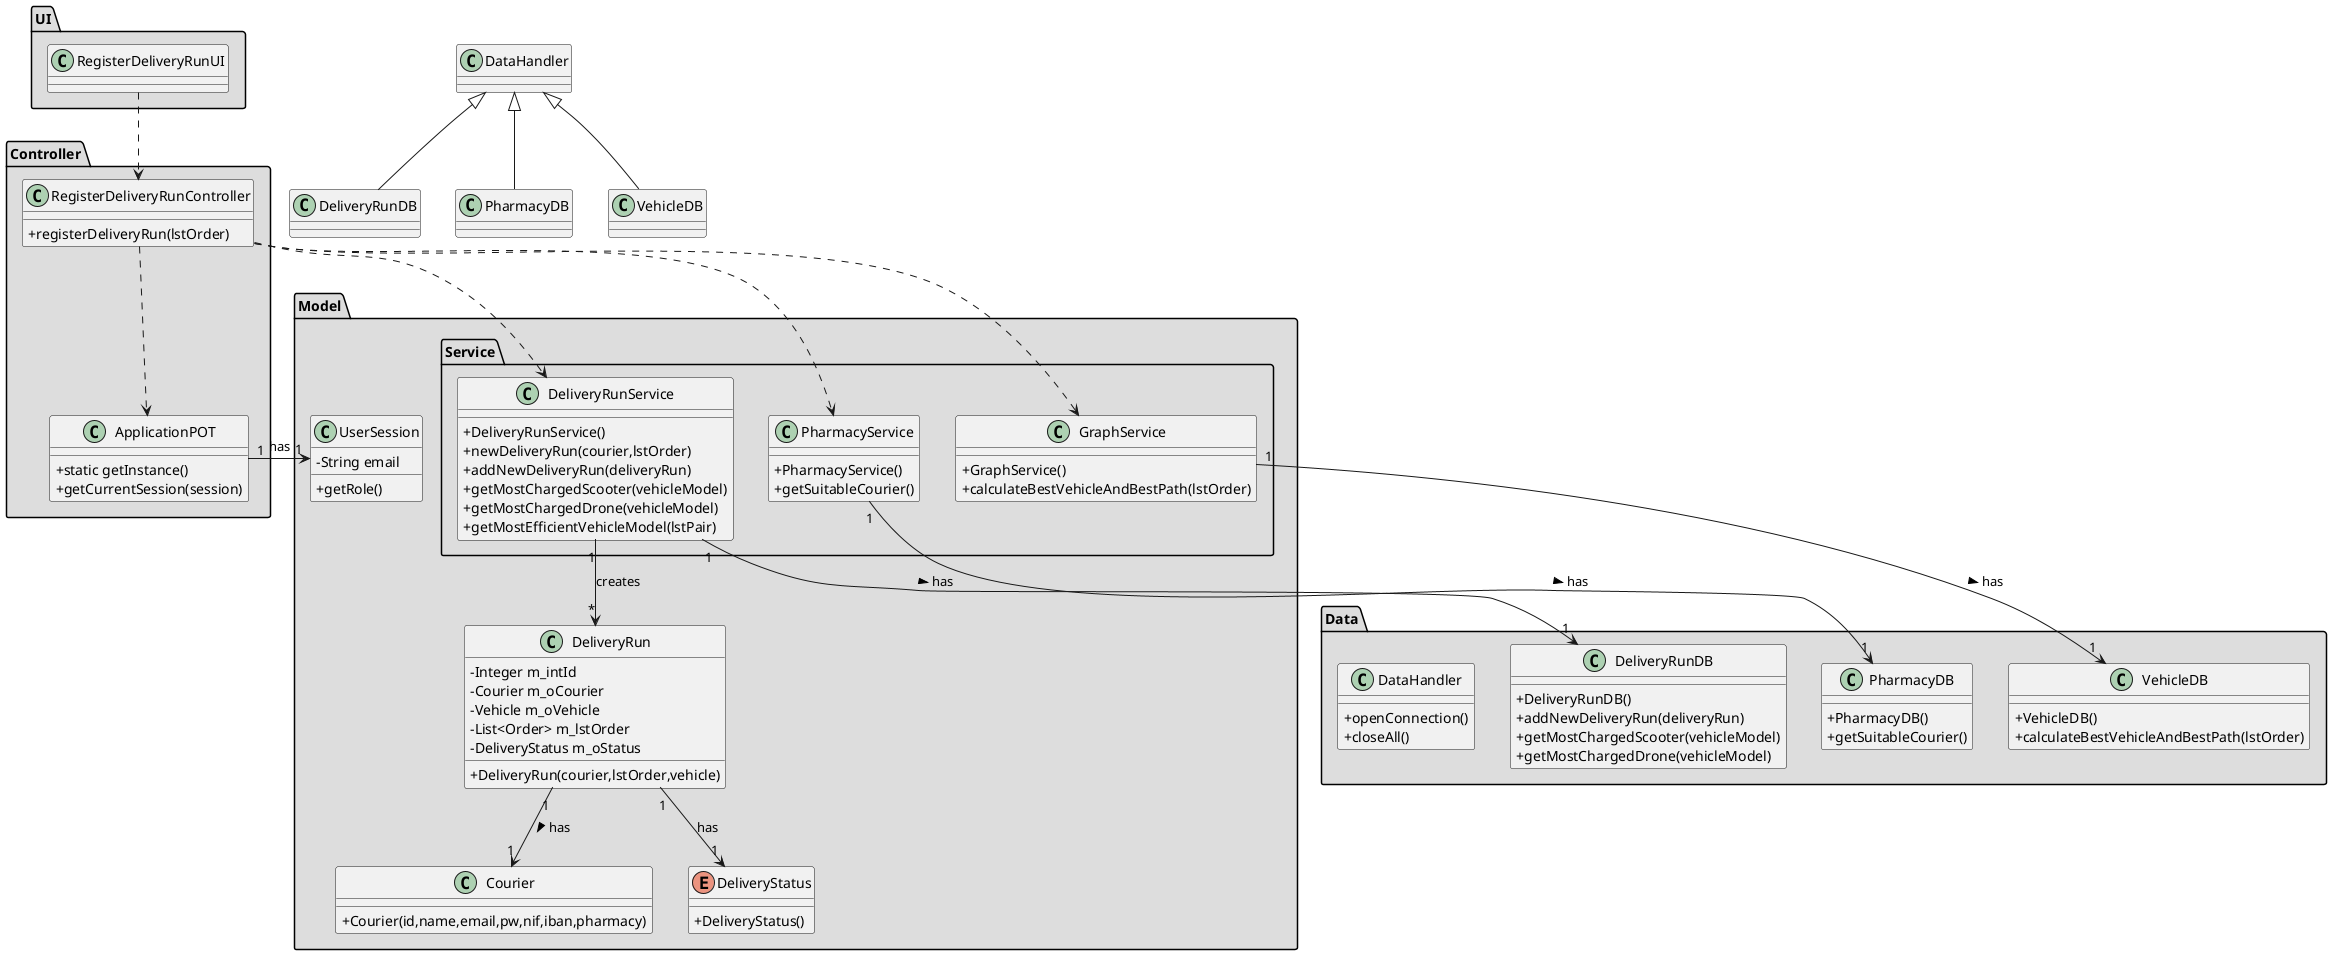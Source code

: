 @startuml
skinparam classAttributeIconSize 0


package "Controller" #DDDDDD {
class ApplicationPOT
{
  +static getInstance()
  +getCurrentSession(session)
}
}

package "Data" #DDDDDD {

class DeliveryRunDB {
+DeliveryRunDB()
+addNewDeliveryRun(deliveryRun)
+getMostChargedScooter(vehicleModel)
+getMostChargedDrone(vehicleModel)
}

class PharmacyDB {
+PharmacyDB()
+getSuitableCourier()
}

class VehicleDB {
+VehicleDB()
+calculateBestVehicleAndBestPath(lstOrder)
}


class DataHandler{
+openConnection()
+closeAll()
}

}

package "UI" #DDDDDD {
class RegisterDeliveryRunUI{

}



}


package "Controller" #DDDDDD {
class RegisterDeliveryRunController{
+registerDeliveryRun(lstOrder)
}
}


package "Model" #DDDDDD {


class Courier{
+Courier(id,name,email,pw,nif,iban,pharmacy)
}

class DeliveryRun{
-Integer m_intId
-Courier m_oCourier
-Vehicle m_oVehicle
-List<Order> m_lstOrder
-DeliveryStatus m_oStatus
+DeliveryRun(courier,lstOrder,vehicle)
}

}

package "Model" #DDDDDD {
class UserSession{
-String email
+getRole()
}

package "Service" #DDDDDD {


class DeliveryRunService {
+DeliveryRunService()
+newDeliveryRun(courier,lstOrder)
+addNewDeliveryRun(deliveryRun)
+getMostChargedScooter(vehicleModel)
+getMostChargedDrone(vehicleModel)
+getMostEfficientVehicleModel(lstPair)
}

class PharmacyService {
+PharmacyService()
+getSuitableCourier()
}

class GraphService {
+GraphService()
+calculateBestVehicleAndBestPath(lstOrder)
}


}

enum DeliveryStatus{
+DeliveryStatus()
}
}






RegisterDeliveryRunUI ..> RegisterDeliveryRunController
RegisterDeliveryRunController ..> DeliveryRunService
RegisterDeliveryRunController ..> GraphService
RegisterDeliveryRunController ..> ApplicationPOT
RegisterDeliveryRunController ..> PharmacyService
PharmacyService "1" --> "1" PharmacyDB : has >
DeliveryRunService "1" --> "1" DeliveryRunDB : has >
GraphService "1" --> "1" VehicleDB : has >
DeliveryRun "1" --> "1" Courier : has >
DeliveryRun "1" --> "1" DeliveryStatus : has

DeliveryRunService "1" --> "*" DeliveryRun : creates

class DeliveryRunDB extends DataHandler
class PharmacyDB extends DataHandler
class VehicleDB extends DataHandler
ApplicationPOT "1" -> "1" UserSession : has

@enduml